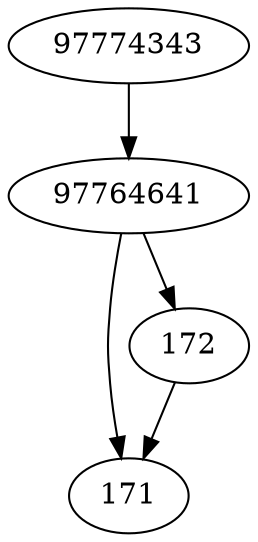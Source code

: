 strict digraph  {
97764641;
171;
172;
97774343;
97764641 -> 171;
97764641 -> 172;
172 -> 171;
97774343 -> 97764641;
}
